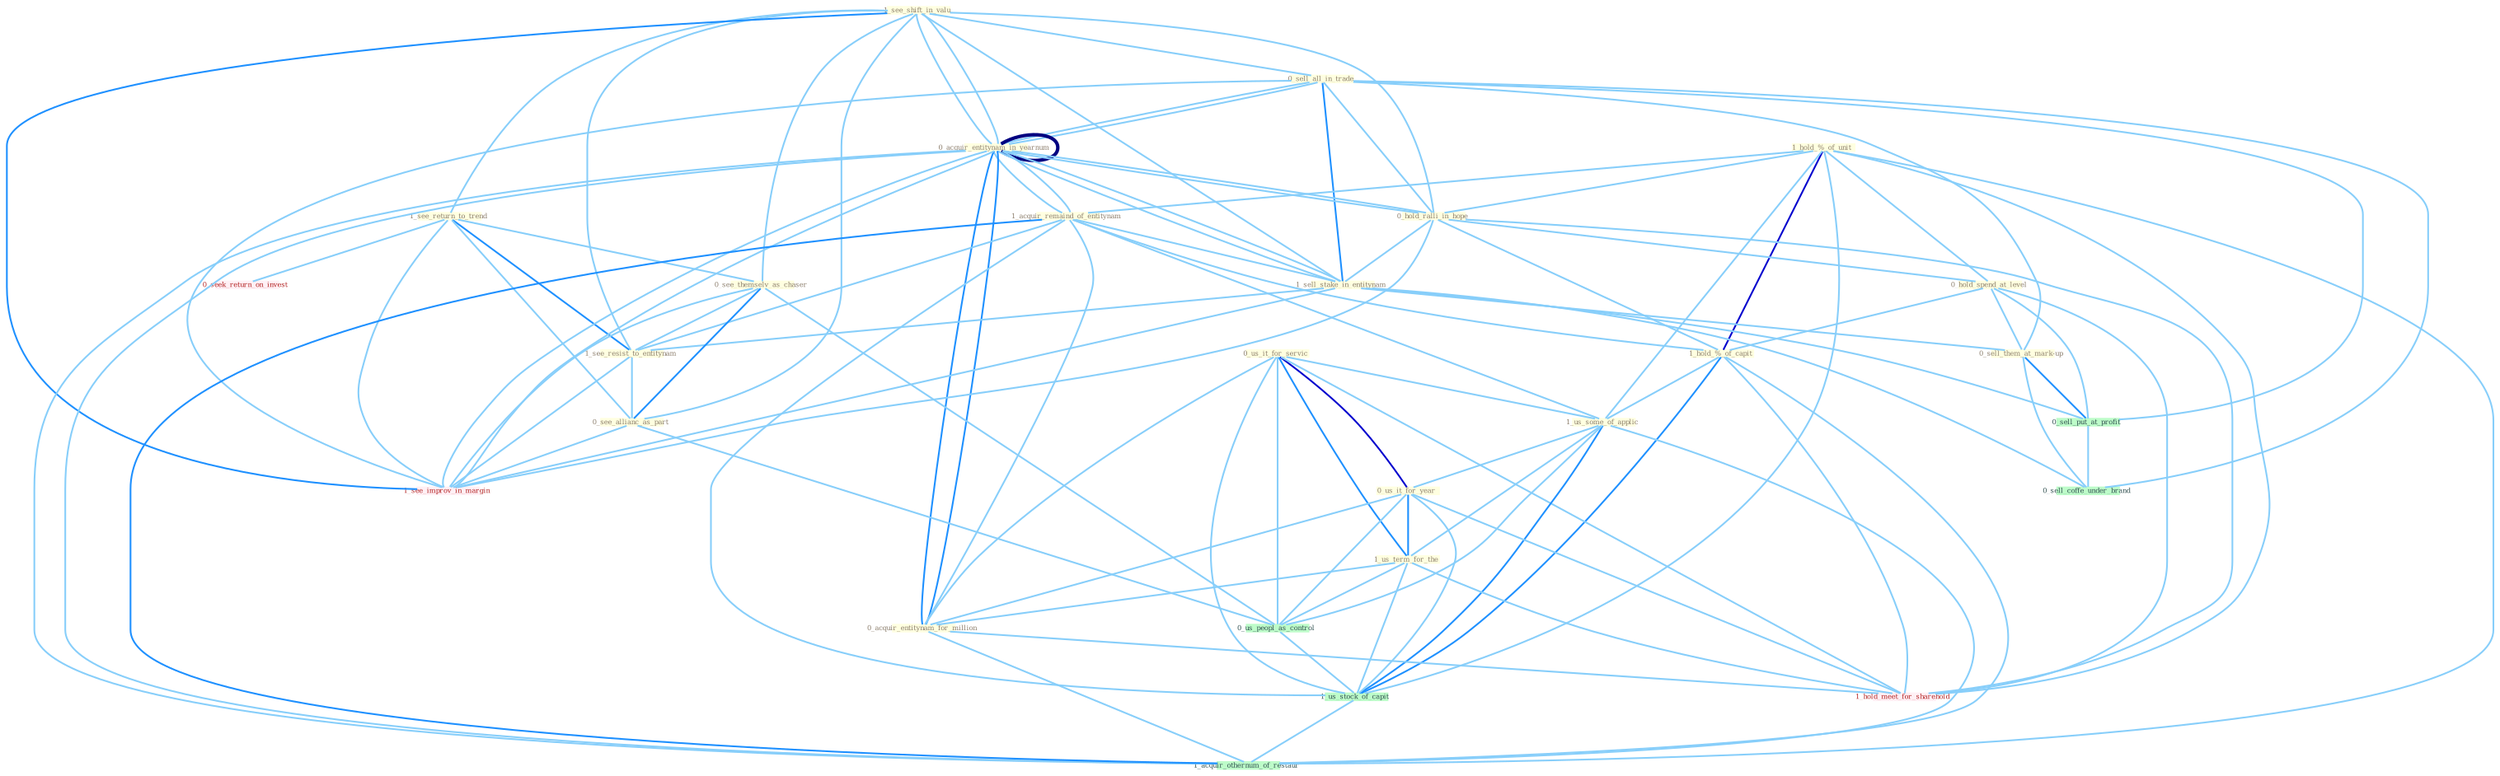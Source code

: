 Graph G{ 
    node
    [shape=polygon,style=filled,width=.5,height=.06,color="#BDFCC9",fixedsize=true,fontsize=4,
    fontcolor="#2f4f4f"];
    {node
    [color="#ffffe0", fontcolor="#8b7d6b"] "1_see_shift_in_valu " "1_see_return_to_trend " "0_sell_all_in_trade " "0_acquir_entitynam_in_yearnum " "1_hold_%_of_unit " "0_hold_ralli_in_hope " "1_acquir_remaind_of_entitynam " "0_hold_spend_at_level " "1_sell_stake_in_entitynam " "1_hold_%_of_capit " "0_us_it_for_servic " "1_us_some_of_applic " "0_see_themselv_as_chaser " "0_us_it_for_year " "1_see_resist_to_entitynam " "0_sell_them_at_mark-up " "0_see_allianc_as_part " "0_acquir_entitynam_in_yearnum " "1_us_term_for_the " "0_acquir_entitynam_for_million "}
{node [color="#fff0f5", fontcolor="#b22222"] "0_seek_return_on_invest " "1_see_improv_in_margin " "1_hold_meet_for_sharehold "}
edge [color="#B0E2FF"];

	"1_see_shift_in_valu " -- "1_see_return_to_trend " [w="1", color="#87cefa" ];
	"1_see_shift_in_valu " -- "0_sell_all_in_trade " [w="1", color="#87cefa" ];
	"1_see_shift_in_valu " -- "0_acquir_entitynam_in_yearnum " [w="1", color="#87cefa" ];
	"1_see_shift_in_valu " -- "0_hold_ralli_in_hope " [w="1", color="#87cefa" ];
	"1_see_shift_in_valu " -- "1_sell_stake_in_entitynam " [w="1", color="#87cefa" ];
	"1_see_shift_in_valu " -- "0_see_themselv_as_chaser " [w="1", color="#87cefa" ];
	"1_see_shift_in_valu " -- "1_see_resist_to_entitynam " [w="1", color="#87cefa" ];
	"1_see_shift_in_valu " -- "0_see_allianc_as_part " [w="1", color="#87cefa" ];
	"1_see_shift_in_valu " -- "0_acquir_entitynam_in_yearnum " [w="1", color="#87cefa" ];
	"1_see_shift_in_valu " -- "1_see_improv_in_margin " [w="2", color="#1e90ff" , len=0.8];
	"1_see_return_to_trend " -- "0_see_themselv_as_chaser " [w="1", color="#87cefa" ];
	"1_see_return_to_trend " -- "1_see_resist_to_entitynam " [w="2", color="#1e90ff" , len=0.8];
	"1_see_return_to_trend " -- "0_see_allianc_as_part " [w="1", color="#87cefa" ];
	"1_see_return_to_trend " -- "0_seek_return_on_invest " [w="1", color="#87cefa" ];
	"1_see_return_to_trend " -- "1_see_improv_in_margin " [w="1", color="#87cefa" ];
	"0_sell_all_in_trade " -- "0_acquir_entitynam_in_yearnum " [w="1", color="#87cefa" ];
	"0_sell_all_in_trade " -- "0_hold_ralli_in_hope " [w="1", color="#87cefa" ];
	"0_sell_all_in_trade " -- "1_sell_stake_in_entitynam " [w="2", color="#1e90ff" , len=0.8];
	"0_sell_all_in_trade " -- "0_sell_them_at_mark-up " [w="1", color="#87cefa" ];
	"0_sell_all_in_trade " -- "0_acquir_entitynam_in_yearnum " [w="1", color="#87cefa" ];
	"0_sell_all_in_trade " -- "0_sell_put_at_profit " [w="1", color="#87cefa" ];
	"0_sell_all_in_trade " -- "1_see_improv_in_margin " [w="1", color="#87cefa" ];
	"0_sell_all_in_trade " -- "0_sell_coffe_under_brand " [w="1", color="#87cefa" ];
	"0_acquir_entitynam_in_yearnum " -- "0_hold_ralli_in_hope " [w="1", color="#87cefa" ];
	"0_acquir_entitynam_in_yearnum " -- "1_acquir_remaind_of_entitynam " [w="1", color="#87cefa" ];
	"0_acquir_entitynam_in_yearnum " -- "1_sell_stake_in_entitynam " [w="1", color="#87cefa" ];
	"0_acquir_entitynam_in_yearnum " -- "0_acquir_entitynam_in_yearnum " [w="4", style=bold, color="#000080", len=0.4];
	"0_acquir_entitynam_in_yearnum " -- "0_acquir_entitynam_for_million " [w="2", color="#1e90ff" , len=0.8];
	"0_acquir_entitynam_in_yearnum " -- "1_see_improv_in_margin " [w="1", color="#87cefa" ];
	"0_acquir_entitynam_in_yearnum " -- "1_acquir_othernum_of_restaur " [w="1", color="#87cefa" ];
	"1_hold_%_of_unit " -- "0_hold_ralli_in_hope " [w="1", color="#87cefa" ];
	"1_hold_%_of_unit " -- "1_acquir_remaind_of_entitynam " [w="1", color="#87cefa" ];
	"1_hold_%_of_unit " -- "0_hold_spend_at_level " [w="1", color="#87cefa" ];
	"1_hold_%_of_unit " -- "1_hold_%_of_capit " [w="3", color="#0000cd" , len=0.6];
	"1_hold_%_of_unit " -- "1_us_some_of_applic " [w="1", color="#87cefa" ];
	"1_hold_%_of_unit " -- "1_us_stock_of_capit " [w="1", color="#87cefa" ];
	"1_hold_%_of_unit " -- "1_hold_meet_for_sharehold " [w="1", color="#87cefa" ];
	"1_hold_%_of_unit " -- "1_acquir_othernum_of_restaur " [w="1", color="#87cefa" ];
	"0_hold_ralli_in_hope " -- "0_hold_spend_at_level " [w="1", color="#87cefa" ];
	"0_hold_ralli_in_hope " -- "1_sell_stake_in_entitynam " [w="1", color="#87cefa" ];
	"0_hold_ralli_in_hope " -- "1_hold_%_of_capit " [w="1", color="#87cefa" ];
	"0_hold_ralli_in_hope " -- "0_acquir_entitynam_in_yearnum " [w="1", color="#87cefa" ];
	"0_hold_ralli_in_hope " -- "1_see_improv_in_margin " [w="1", color="#87cefa" ];
	"0_hold_ralli_in_hope " -- "1_hold_meet_for_sharehold " [w="1", color="#87cefa" ];
	"1_acquir_remaind_of_entitynam " -- "1_sell_stake_in_entitynam " [w="1", color="#87cefa" ];
	"1_acquir_remaind_of_entitynam " -- "1_hold_%_of_capit " [w="1", color="#87cefa" ];
	"1_acquir_remaind_of_entitynam " -- "1_us_some_of_applic " [w="1", color="#87cefa" ];
	"1_acquir_remaind_of_entitynam " -- "1_see_resist_to_entitynam " [w="1", color="#87cefa" ];
	"1_acquir_remaind_of_entitynam " -- "0_acquir_entitynam_in_yearnum " [w="1", color="#87cefa" ];
	"1_acquir_remaind_of_entitynam " -- "0_acquir_entitynam_for_million " [w="1", color="#87cefa" ];
	"1_acquir_remaind_of_entitynam " -- "1_us_stock_of_capit " [w="1", color="#87cefa" ];
	"1_acquir_remaind_of_entitynam " -- "1_acquir_othernum_of_restaur " [w="2", color="#1e90ff" , len=0.8];
	"0_hold_spend_at_level " -- "1_hold_%_of_capit " [w="1", color="#87cefa" ];
	"0_hold_spend_at_level " -- "0_sell_them_at_mark-up " [w="1", color="#87cefa" ];
	"0_hold_spend_at_level " -- "0_sell_put_at_profit " [w="1", color="#87cefa" ];
	"0_hold_spend_at_level " -- "1_hold_meet_for_sharehold " [w="1", color="#87cefa" ];
	"1_sell_stake_in_entitynam " -- "1_see_resist_to_entitynam " [w="1", color="#87cefa" ];
	"1_sell_stake_in_entitynam " -- "0_sell_them_at_mark-up " [w="1", color="#87cefa" ];
	"1_sell_stake_in_entitynam " -- "0_acquir_entitynam_in_yearnum " [w="1", color="#87cefa" ];
	"1_sell_stake_in_entitynam " -- "0_sell_put_at_profit " [w="1", color="#87cefa" ];
	"1_sell_stake_in_entitynam " -- "1_see_improv_in_margin " [w="1", color="#87cefa" ];
	"1_sell_stake_in_entitynam " -- "0_sell_coffe_under_brand " [w="1", color="#87cefa" ];
	"1_hold_%_of_capit " -- "1_us_some_of_applic " [w="1", color="#87cefa" ];
	"1_hold_%_of_capit " -- "1_us_stock_of_capit " [w="2", color="#1e90ff" , len=0.8];
	"1_hold_%_of_capit " -- "1_hold_meet_for_sharehold " [w="1", color="#87cefa" ];
	"1_hold_%_of_capit " -- "1_acquir_othernum_of_restaur " [w="1", color="#87cefa" ];
	"0_us_it_for_servic " -- "1_us_some_of_applic " [w="1", color="#87cefa" ];
	"0_us_it_for_servic " -- "0_us_it_for_year " [w="3", color="#0000cd" , len=0.6];
	"0_us_it_for_servic " -- "1_us_term_for_the " [w="2", color="#1e90ff" , len=0.8];
	"0_us_it_for_servic " -- "0_acquir_entitynam_for_million " [w="1", color="#87cefa" ];
	"0_us_it_for_servic " -- "0_us_peopl_as_control " [w="1", color="#87cefa" ];
	"0_us_it_for_servic " -- "1_us_stock_of_capit " [w="1", color="#87cefa" ];
	"0_us_it_for_servic " -- "1_hold_meet_for_sharehold " [w="1", color="#87cefa" ];
	"1_us_some_of_applic " -- "0_us_it_for_year " [w="1", color="#87cefa" ];
	"1_us_some_of_applic " -- "1_us_term_for_the " [w="1", color="#87cefa" ];
	"1_us_some_of_applic " -- "0_us_peopl_as_control " [w="1", color="#87cefa" ];
	"1_us_some_of_applic " -- "1_us_stock_of_capit " [w="2", color="#1e90ff" , len=0.8];
	"1_us_some_of_applic " -- "1_acquir_othernum_of_restaur " [w="1", color="#87cefa" ];
	"0_see_themselv_as_chaser " -- "1_see_resist_to_entitynam " [w="1", color="#87cefa" ];
	"0_see_themselv_as_chaser " -- "0_see_allianc_as_part " [w="2", color="#1e90ff" , len=0.8];
	"0_see_themselv_as_chaser " -- "0_us_peopl_as_control " [w="1", color="#87cefa" ];
	"0_see_themselv_as_chaser " -- "1_see_improv_in_margin " [w="1", color="#87cefa" ];
	"0_us_it_for_year " -- "1_us_term_for_the " [w="2", color="#1e90ff" , len=0.8];
	"0_us_it_for_year " -- "0_acquir_entitynam_for_million " [w="1", color="#87cefa" ];
	"0_us_it_for_year " -- "0_us_peopl_as_control " [w="1", color="#87cefa" ];
	"0_us_it_for_year " -- "1_us_stock_of_capit " [w="1", color="#87cefa" ];
	"0_us_it_for_year " -- "1_hold_meet_for_sharehold " [w="1", color="#87cefa" ];
	"1_see_resist_to_entitynam " -- "0_see_allianc_as_part " [w="1", color="#87cefa" ];
	"1_see_resist_to_entitynam " -- "1_see_improv_in_margin " [w="1", color="#87cefa" ];
	"0_sell_them_at_mark-up " -- "0_sell_put_at_profit " [w="2", color="#1e90ff" , len=0.8];
	"0_sell_them_at_mark-up " -- "0_sell_coffe_under_brand " [w="1", color="#87cefa" ];
	"0_see_allianc_as_part " -- "0_us_peopl_as_control " [w="1", color="#87cefa" ];
	"0_see_allianc_as_part " -- "1_see_improv_in_margin " [w="1", color="#87cefa" ];
	"0_acquir_entitynam_in_yearnum " -- "0_acquir_entitynam_for_million " [w="2", color="#1e90ff" , len=0.8];
	"0_acquir_entitynam_in_yearnum " -- "1_see_improv_in_margin " [w="1", color="#87cefa" ];
	"0_acquir_entitynam_in_yearnum " -- "1_acquir_othernum_of_restaur " [w="1", color="#87cefa" ];
	"1_us_term_for_the " -- "0_acquir_entitynam_for_million " [w="1", color="#87cefa" ];
	"1_us_term_for_the " -- "0_us_peopl_as_control " [w="1", color="#87cefa" ];
	"1_us_term_for_the " -- "1_us_stock_of_capit " [w="1", color="#87cefa" ];
	"1_us_term_for_the " -- "1_hold_meet_for_sharehold " [w="1", color="#87cefa" ];
	"0_acquir_entitynam_for_million " -- "1_hold_meet_for_sharehold " [w="1", color="#87cefa" ];
	"0_acquir_entitynam_for_million " -- "1_acquir_othernum_of_restaur " [w="1", color="#87cefa" ];
	"0_us_peopl_as_control " -- "1_us_stock_of_capit " [w="1", color="#87cefa" ];
	"0_sell_put_at_profit " -- "0_sell_coffe_under_brand " [w="1", color="#87cefa" ];
	"1_us_stock_of_capit " -- "1_acquir_othernum_of_restaur " [w="1", color="#87cefa" ];
}